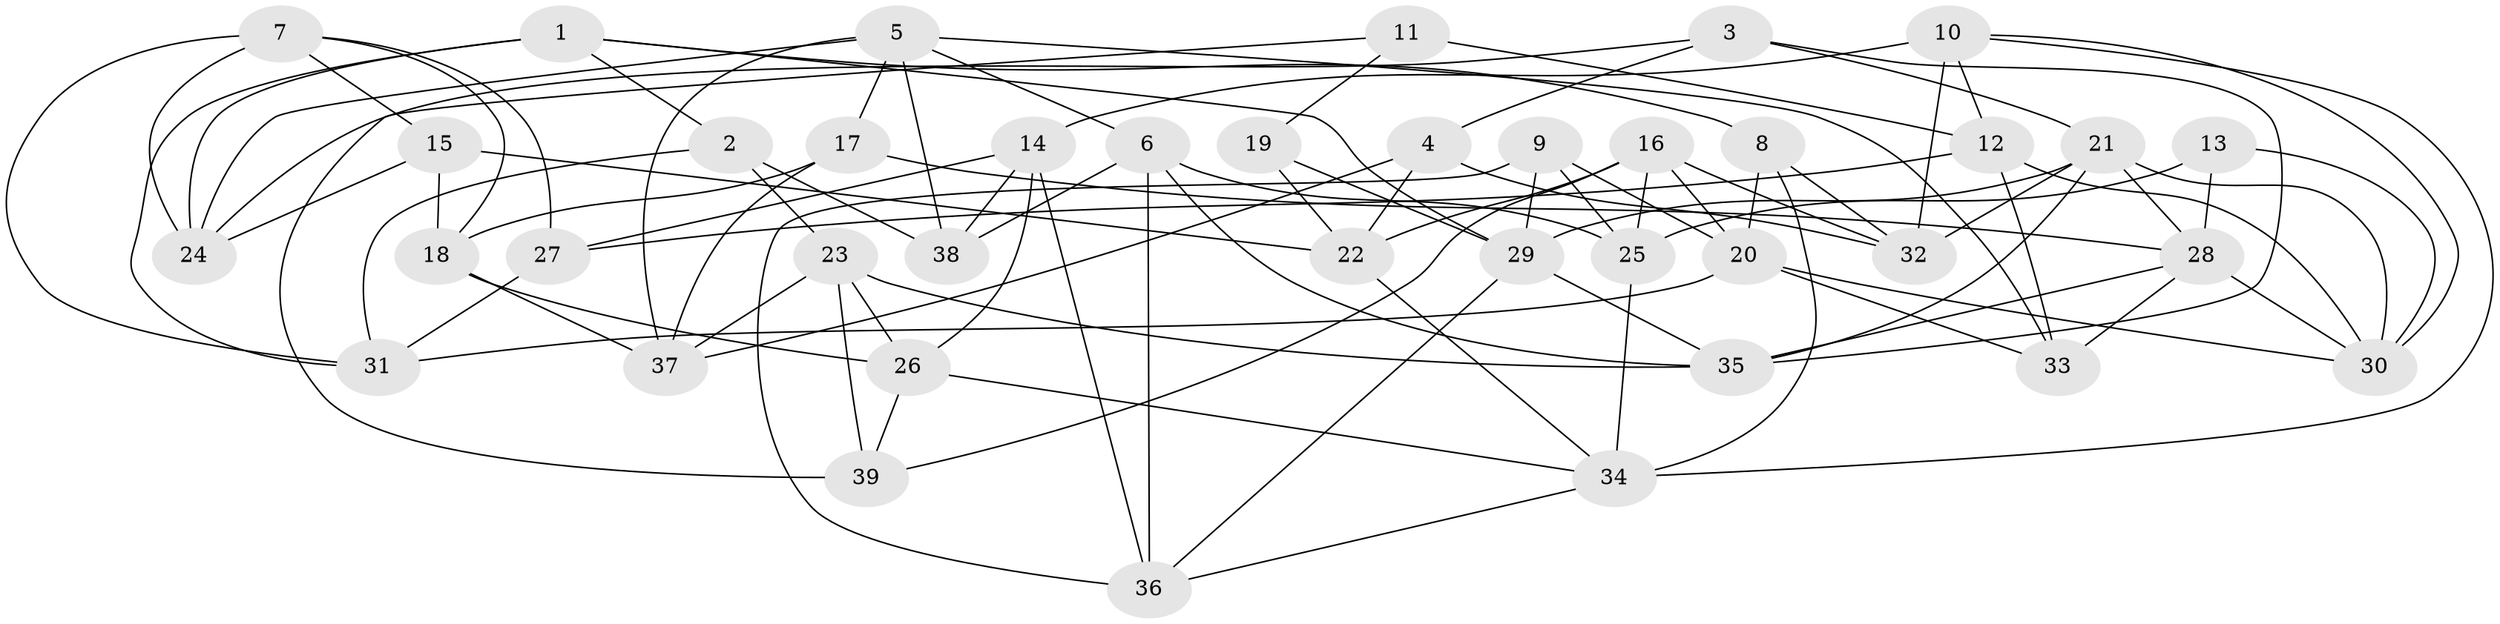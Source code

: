 // original degree distribution, {4: 1.0}
// Generated by graph-tools (version 1.1) at 2025/38/03/04/25 23:38:15]
// undirected, 39 vertices, 93 edges
graph export_dot {
  node [color=gray90,style=filled];
  1;
  2;
  3;
  4;
  5;
  6;
  7;
  8;
  9;
  10;
  11;
  12;
  13;
  14;
  15;
  16;
  17;
  18;
  19;
  20;
  21;
  22;
  23;
  24;
  25;
  26;
  27;
  28;
  29;
  30;
  31;
  32;
  33;
  34;
  35;
  36;
  37;
  38;
  39;
  1 -- 2 [weight=1.0];
  1 -- 8 [weight=1.0];
  1 -- 24 [weight=2.0];
  1 -- 29 [weight=1.0];
  1 -- 31 [weight=1.0];
  2 -- 23 [weight=1.0];
  2 -- 31 [weight=1.0];
  2 -- 38 [weight=1.0];
  3 -- 4 [weight=1.0];
  3 -- 21 [weight=1.0];
  3 -- 24 [weight=1.0];
  3 -- 35 [weight=1.0];
  4 -- 22 [weight=1.0];
  4 -- 32 [weight=1.0];
  4 -- 37 [weight=1.0];
  5 -- 6 [weight=1.0];
  5 -- 17 [weight=1.0];
  5 -- 24 [weight=1.0];
  5 -- 33 [weight=1.0];
  5 -- 37 [weight=1.0];
  5 -- 38 [weight=1.0];
  6 -- 25 [weight=1.0];
  6 -- 35 [weight=1.0];
  6 -- 36 [weight=2.0];
  6 -- 38 [weight=1.0];
  7 -- 15 [weight=1.0];
  7 -- 18 [weight=1.0];
  7 -- 24 [weight=1.0];
  7 -- 27 [weight=1.0];
  7 -- 31 [weight=2.0];
  8 -- 20 [weight=1.0];
  8 -- 32 [weight=1.0];
  8 -- 34 [weight=1.0];
  9 -- 20 [weight=1.0];
  9 -- 25 [weight=1.0];
  9 -- 29 [weight=1.0];
  9 -- 36 [weight=1.0];
  10 -- 12 [weight=1.0];
  10 -- 14 [weight=2.0];
  10 -- 30 [weight=1.0];
  10 -- 32 [weight=1.0];
  10 -- 34 [weight=1.0];
  11 -- 12 [weight=2.0];
  11 -- 19 [weight=1.0];
  11 -- 39 [weight=1.0];
  12 -- 27 [weight=1.0];
  12 -- 30 [weight=1.0];
  12 -- 33 [weight=1.0];
  13 -- 25 [weight=2.0];
  13 -- 28 [weight=1.0];
  13 -- 30 [weight=1.0];
  14 -- 26 [weight=1.0];
  14 -- 27 [weight=1.0];
  14 -- 36 [weight=1.0];
  14 -- 38 [weight=1.0];
  15 -- 18 [weight=1.0];
  15 -- 22 [weight=1.0];
  15 -- 24 [weight=1.0];
  16 -- 20 [weight=1.0];
  16 -- 22 [weight=1.0];
  16 -- 25 [weight=1.0];
  16 -- 32 [weight=2.0];
  16 -- 39 [weight=1.0];
  17 -- 18 [weight=1.0];
  17 -- 28 [weight=1.0];
  17 -- 37 [weight=1.0];
  18 -- 26 [weight=2.0];
  18 -- 37 [weight=1.0];
  19 -- 22 [weight=2.0];
  19 -- 29 [weight=1.0];
  20 -- 30 [weight=1.0];
  20 -- 31 [weight=1.0];
  20 -- 33 [weight=1.0];
  21 -- 28 [weight=1.0];
  21 -- 29 [weight=1.0];
  21 -- 30 [weight=1.0];
  21 -- 32 [weight=1.0];
  21 -- 35 [weight=1.0];
  22 -- 34 [weight=1.0];
  23 -- 26 [weight=1.0];
  23 -- 35 [weight=1.0];
  23 -- 37 [weight=2.0];
  23 -- 39 [weight=1.0];
  25 -- 34 [weight=1.0];
  26 -- 34 [weight=1.0];
  26 -- 39 [weight=1.0];
  27 -- 31 [weight=1.0];
  28 -- 30 [weight=1.0];
  28 -- 33 [weight=1.0];
  28 -- 35 [weight=1.0];
  29 -- 35 [weight=1.0];
  29 -- 36 [weight=1.0];
  34 -- 36 [weight=1.0];
}
